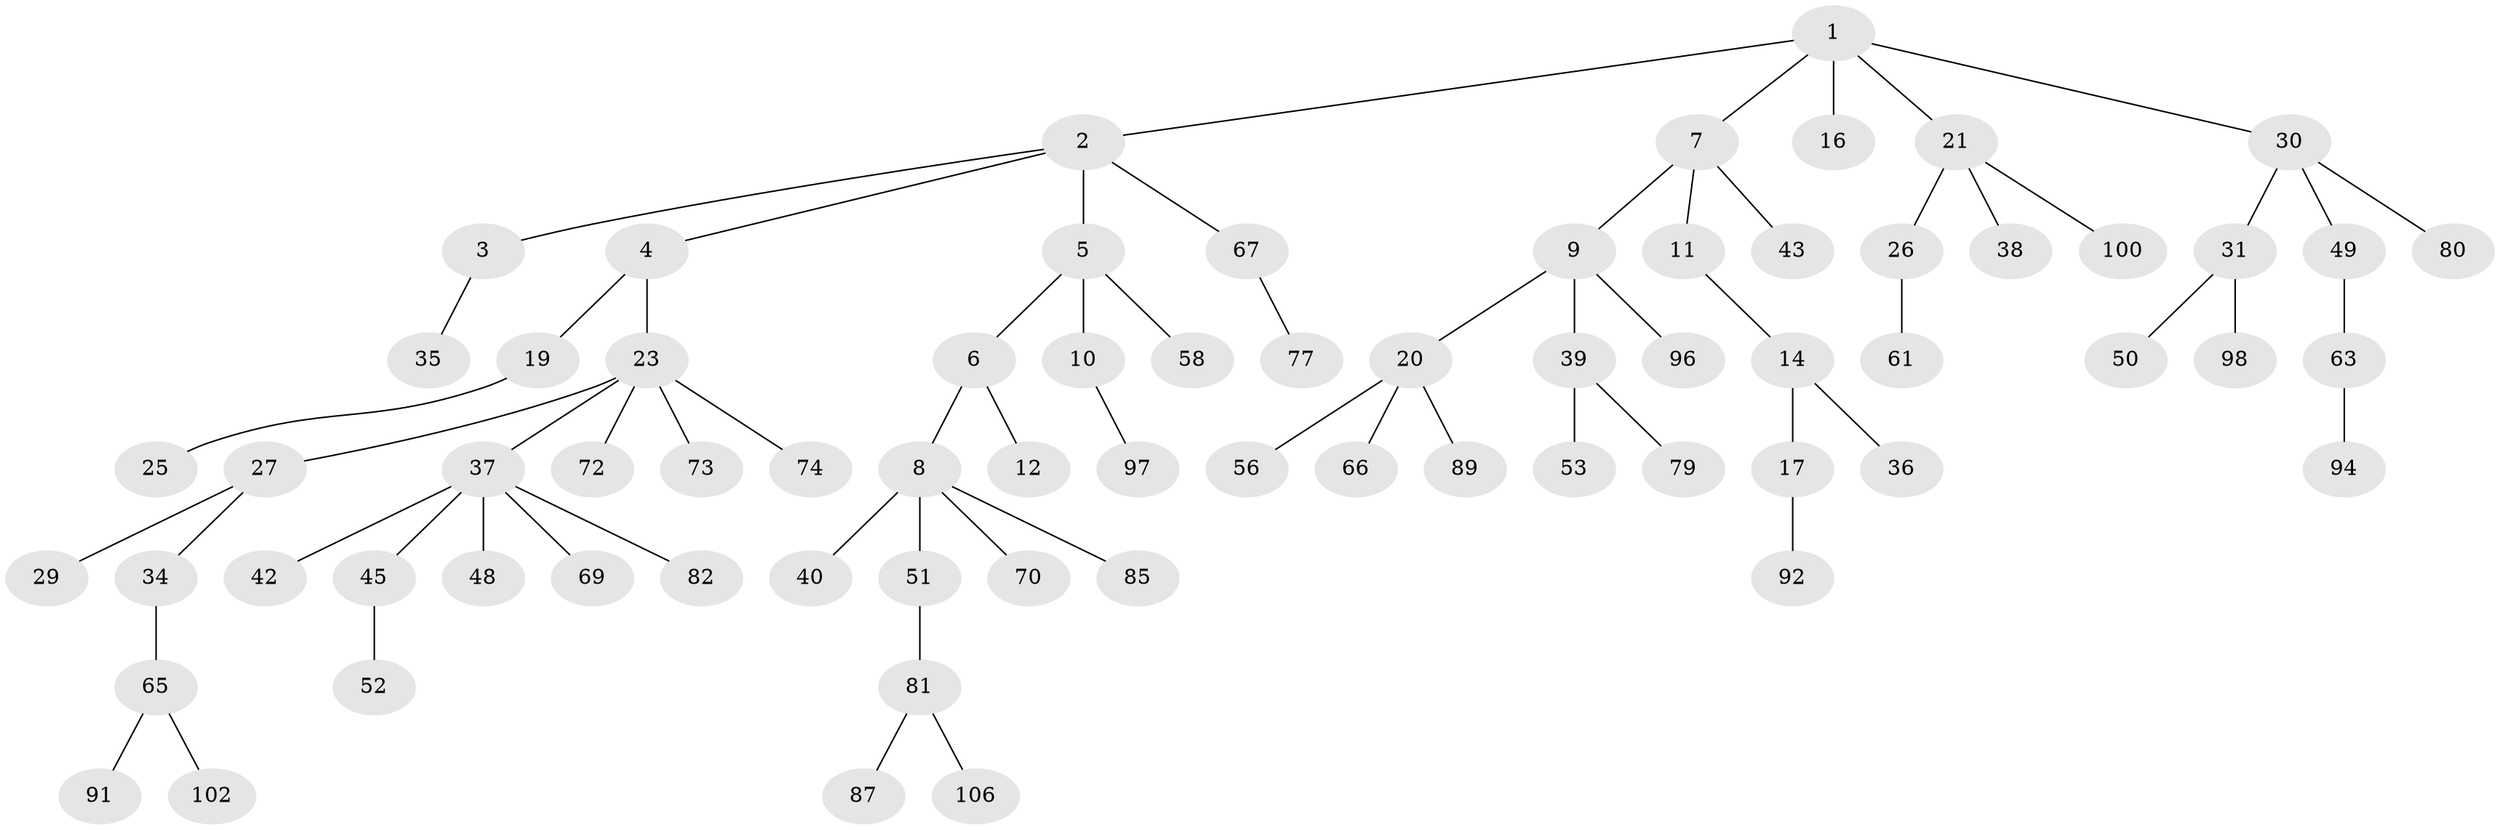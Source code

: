 // Generated by graph-tools (version 1.1) at 2025/24/03/03/25 07:24:07]
// undirected, 70 vertices, 69 edges
graph export_dot {
graph [start="1"]
  node [color=gray90,style=filled];
  1 [super="+18"];
  2 [super="+68"];
  3 [super="+105"];
  4;
  5 [super="+47"];
  6;
  7 [super="+15"];
  8 [super="+22"];
  9 [super="+13"];
  10;
  11;
  12;
  14 [super="+41"];
  16;
  17 [super="+86"];
  19 [super="+33"];
  20 [super="+59"];
  21 [super="+76"];
  23 [super="+24"];
  25 [super="+99"];
  26 [super="+78"];
  27 [super="+28"];
  29;
  30 [super="+32"];
  31 [super="+60"];
  34 [super="+44"];
  35;
  36;
  37 [super="+46"];
  38 [super="+64"];
  39 [super="+95"];
  40 [super="+83"];
  42;
  43 [super="+71"];
  45 [super="+54"];
  48 [super="+55"];
  49;
  50 [super="+103"];
  51 [super="+57"];
  52 [super="+62"];
  53 [super="+90"];
  56 [super="+104"];
  58;
  61;
  63 [super="+88"];
  65 [super="+75"];
  66;
  67 [super="+93"];
  69;
  70;
  72;
  73;
  74;
  77;
  79;
  80;
  81;
  82 [super="+84"];
  85;
  87 [super="+101"];
  89;
  91;
  92;
  94;
  96;
  97;
  98;
  100;
  102;
  106;
  1 -- 2;
  1 -- 7;
  1 -- 16;
  1 -- 21;
  1 -- 30;
  2 -- 3;
  2 -- 4;
  2 -- 5;
  2 -- 67;
  3 -- 35;
  4 -- 19;
  4 -- 23;
  5 -- 6;
  5 -- 10;
  5 -- 58;
  6 -- 8;
  6 -- 12;
  7 -- 9;
  7 -- 11;
  7 -- 43;
  8 -- 51;
  8 -- 85;
  8 -- 40;
  8 -- 70;
  9 -- 96;
  9 -- 20;
  9 -- 39;
  10 -- 97;
  11 -- 14;
  14 -- 17;
  14 -- 36;
  17 -- 92;
  19 -- 25;
  20 -- 56;
  20 -- 89;
  20 -- 66;
  21 -- 26;
  21 -- 38;
  21 -- 100;
  23 -- 27;
  23 -- 37;
  23 -- 72;
  23 -- 74;
  23 -- 73;
  26 -- 61;
  27 -- 29;
  27 -- 34;
  30 -- 31;
  30 -- 80;
  30 -- 49;
  31 -- 50;
  31 -- 98;
  34 -- 65;
  37 -- 42;
  37 -- 45;
  37 -- 48;
  37 -- 82;
  37 -- 69;
  39 -- 53;
  39 -- 79;
  45 -- 52;
  49 -- 63;
  51 -- 81;
  63 -- 94;
  65 -- 91;
  65 -- 102;
  67 -- 77;
  81 -- 87;
  81 -- 106;
}
